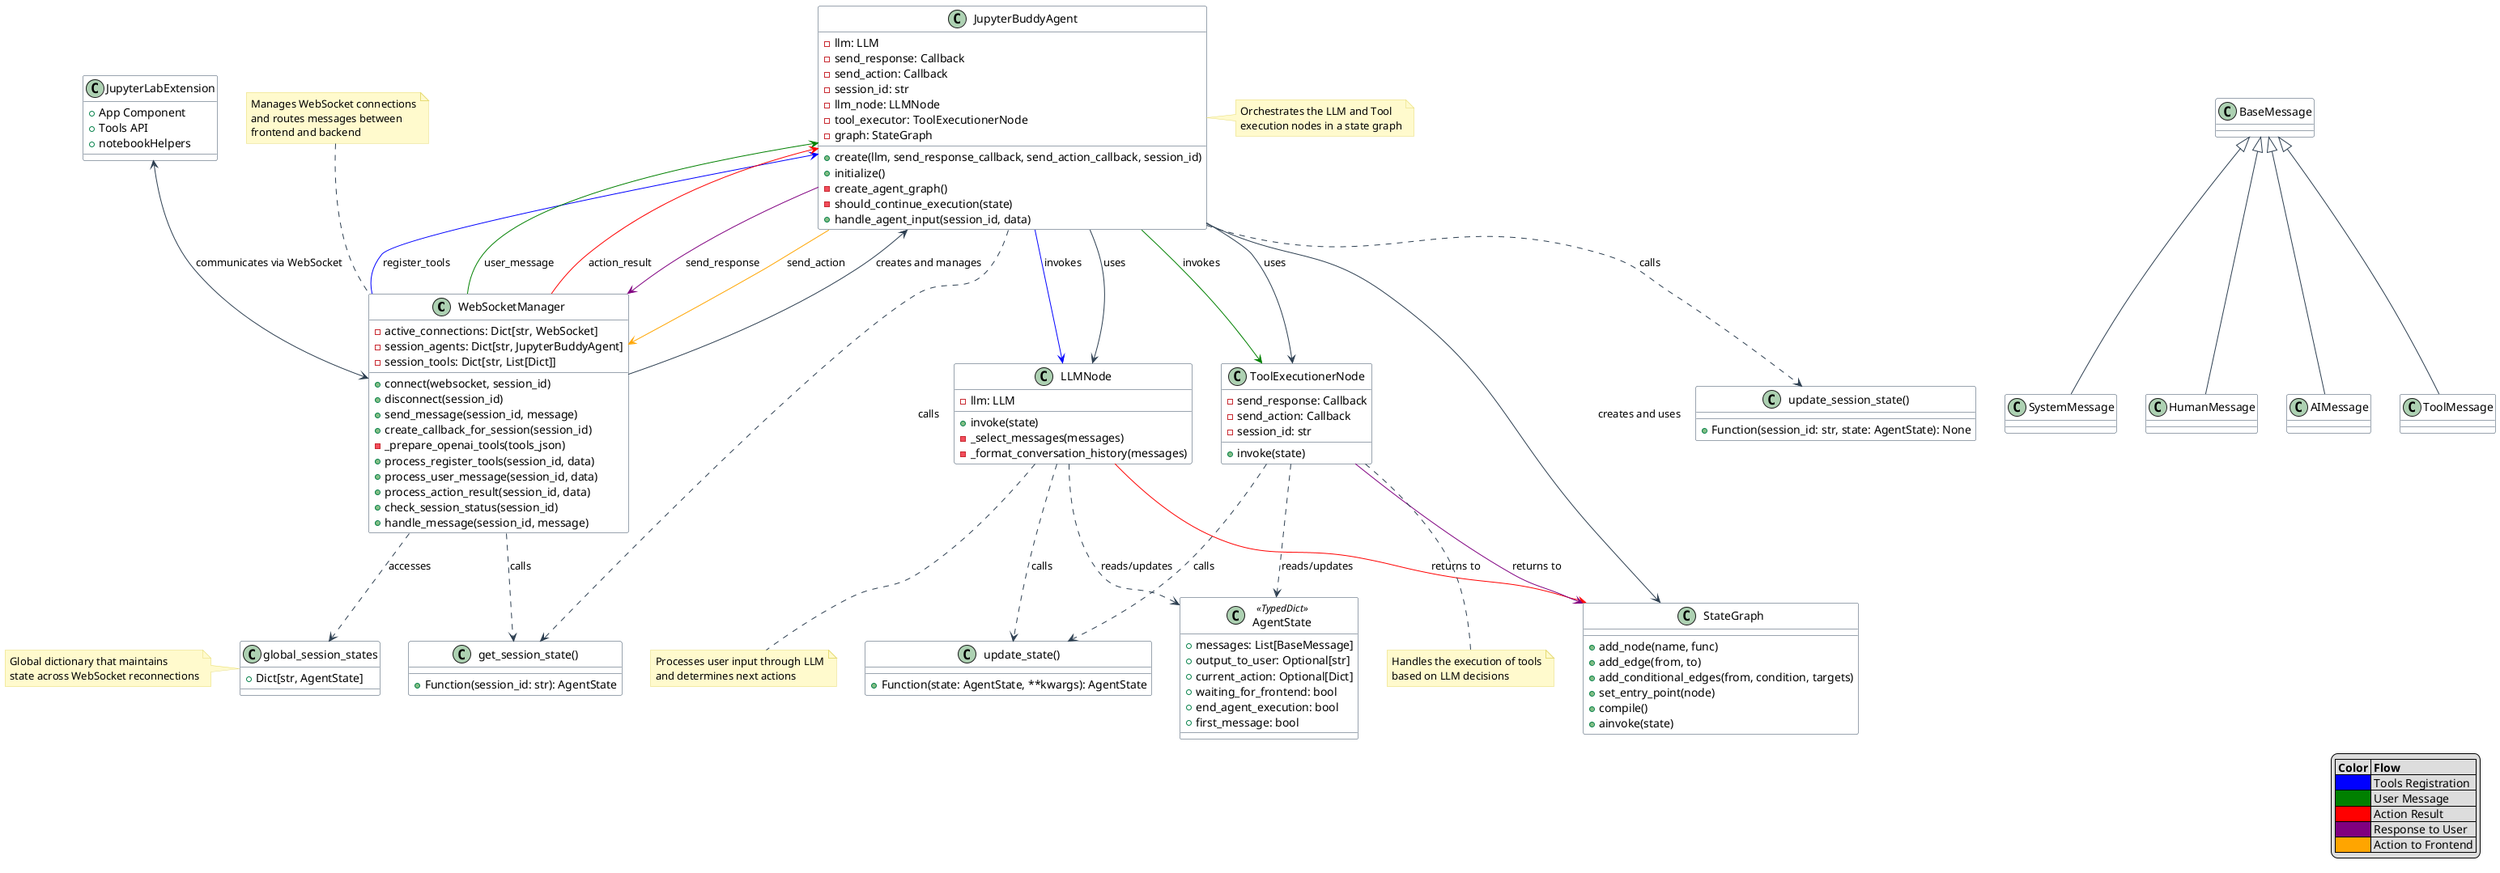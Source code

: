 @startuml JupyterBuddyArchitecture

' Define styles for the diagram
skinparam class {
  BackgroundColor white
  ArrowColor #2c3e50
  BorderColor #34495e
}

skinparam sequence {
  ArrowColor #2c3e50
  LifeLineBorderColor #34495e
  LifeLineBackgroundColor #f5f5f5
}

skinparam note {
  BackgroundColor #fffacd
  BorderColor #e6db74
}

' Define classes and their relationships for WebSocket management
class WebSocketManager {
  -active_connections: Dict[str, WebSocket]
  -session_agents: Dict[str, JupyterBuddyAgent]
  -session_tools: Dict[str, List[Dict]]
  +connect(websocket, session_id)
  +disconnect(session_id)
  +send_message(session_id, message)
  +create_callback_for_session(session_id)
  -_prepare_openai_tools(tools_json)
  +process_register_tools(session_id, data)
  +process_user_message(session_id, data)
  +process_action_result(session_id, data)
  +check_session_status(session_id)
  +handle_message(session_id, message)
}

' Define classes for the JupyterBuddy Agent
class JupyterBuddyAgent {
  -llm: LLM
  -send_response: Callback
  -send_action: Callback
  -session_id: str
  -llm_node: LLMNode
  -tool_executor: ToolExecutionerNode
  -graph: StateGraph
  +create(llm, send_response_callback, send_action_callback, session_id)
  +initialize()
  -create_agent_graph()
  -should_continue_execution(state)
  +handle_agent_input(session_id, data)
}

class LLMNode {
  -llm: LLM
  +invoke(state)
  -_select_messages(messages)
  -_format_conversation_history(messages)
}

class ToolExecutionerNode {
  -send_response: Callback
  -send_action: Callback
  -session_id: str
  +invoke(state)
}

class AgentState <<TypedDict>> {
  +messages: List[BaseMessage]
  +output_to_user: Optional[str]
  +current_action: Optional[Dict]
  +waiting_for_frontend: bool
  +end_agent_execution: bool
  +first_message: bool
}

' Define the LangChain/LangGraph components
class StateGraph {
  +add_node(name, func)
  +add_edge(from, to)
  +add_conditional_edges(from, condition, targets)
  +set_entry_point(node)
  +compile()
  +ainvoke(state)
}

class BaseMessage {}
class SystemMessage extends BaseMessage {}
class HumanMessage extends BaseMessage {}
class AIMessage extends BaseMessage {}
class ToolMessage extends BaseMessage {}

' Define shared structures and helper functions
class "global_session_states" {
  +Dict[str, AgentState]
}

' Define utility functions for the Agent
class "get_session_state()" {
  +Function(session_id: str): AgentState
}

class "update_session_state()" {
  +Function(session_id: str, state: AgentState): None
}

class "update_state()" {
  +Function(state: AgentState, **kwargs): AgentState
}

' Define Frontend components
class JupyterLabExtension {
  +App Component
  +Tools API
  +notebookHelpers
}

' Define the relationships between components
WebSocketManager --> JupyterBuddyAgent : creates and manages
JupyterBuddyAgent --> LLMNode : uses
JupyterBuddyAgent --> ToolExecutionerNode : uses
JupyterBuddyAgent --> StateGraph : creates and uses
LLMNode ..> AgentState : reads/updates
ToolExecutionerNode ..> AgentState : reads/updates
WebSocketManager ..> "get_session_state()" : calls
JupyterBuddyAgent ..> "get_session_state()" : calls
JupyterBuddyAgent ..> "update_session_state()" : calls
LLMNode ..> "update_state()" : calls
ToolExecutionerNode ..> "update_state()" : calls
WebSocketManager ..> "global_session_states" : accesses
JupyterLabExtension <--> WebSocketManager : communicates via WebSocket

' Define the component connections
WebSocketManager -[#blue]-> JupyterBuddyAgent : "register_tools"
WebSocketManager -[#green]-> JupyterBuddyAgent : "user_message" 
WebSocketManager -[#red]-> JupyterBuddyAgent : "action_result"
JupyterBuddyAgent -[#purple]-> WebSocketManager : "send_response"
JupyterBuddyAgent -[#orange]-> WebSocketManager : "send_action"
JupyterBuddyAgent -[#blue]-> LLMNode : invokes
JupyterBuddyAgent -[#green]-> ToolExecutionerNode : invokes
LLMNode -[#red]-> StateGraph : returns to
ToolExecutionerNode -[#purple]-> StateGraph : returns to

' Add notes for better understanding
note top of WebSocketManager
  Manages WebSocket connections
  and routes messages between
  frontend and backend
end note

note right of JupyterBuddyAgent
  Orchestrates the LLM and Tool
  execution nodes in a state graph
end note

note bottom of LLMNode
  Processes user input through LLM
  and determines next actions
end note

note bottom of ToolExecutionerNode
  Handles the execution of tools
  based on LLM decisions
end note

note left of "global_session_states"
  Global dictionary that maintains
  state across WebSocket reconnections
end note

' Define the execution flow
legend right
  |= Color |= Flow |
  |<#blue>| Tools Registration |
  |<#green>| User Message |
  |<#red>| Action Result |
  |<#purple>| Response to User |
  |<#orange>| Action to Frontend |
endlegend

@enduml